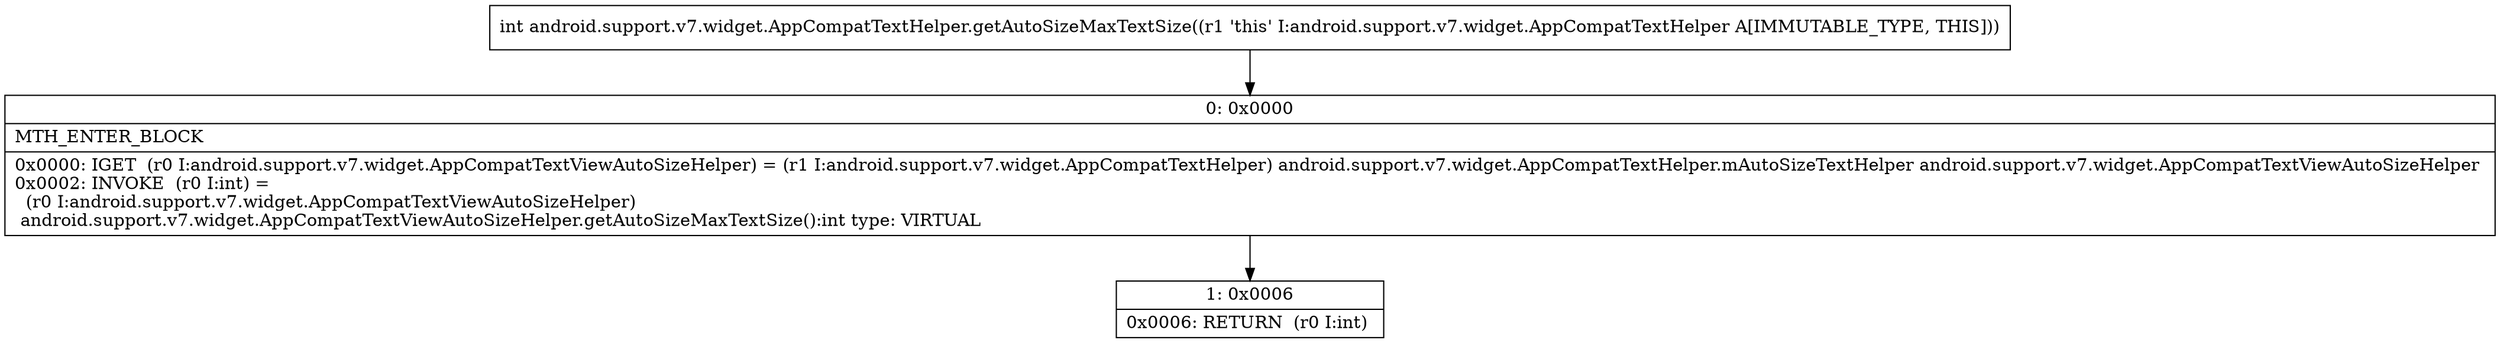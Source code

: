 digraph "CFG forandroid.support.v7.widget.AppCompatTextHelper.getAutoSizeMaxTextSize()I" {
Node_0 [shape=record,label="{0\:\ 0x0000|MTH_ENTER_BLOCK\l|0x0000: IGET  (r0 I:android.support.v7.widget.AppCompatTextViewAutoSizeHelper) = (r1 I:android.support.v7.widget.AppCompatTextHelper) android.support.v7.widget.AppCompatTextHelper.mAutoSizeTextHelper android.support.v7.widget.AppCompatTextViewAutoSizeHelper \l0x0002: INVOKE  (r0 I:int) = \l  (r0 I:android.support.v7.widget.AppCompatTextViewAutoSizeHelper)\l android.support.v7.widget.AppCompatTextViewAutoSizeHelper.getAutoSizeMaxTextSize():int type: VIRTUAL \l}"];
Node_1 [shape=record,label="{1\:\ 0x0006|0x0006: RETURN  (r0 I:int) \l}"];
MethodNode[shape=record,label="{int android.support.v7.widget.AppCompatTextHelper.getAutoSizeMaxTextSize((r1 'this' I:android.support.v7.widget.AppCompatTextHelper A[IMMUTABLE_TYPE, THIS])) }"];
MethodNode -> Node_0;
Node_0 -> Node_1;
}

